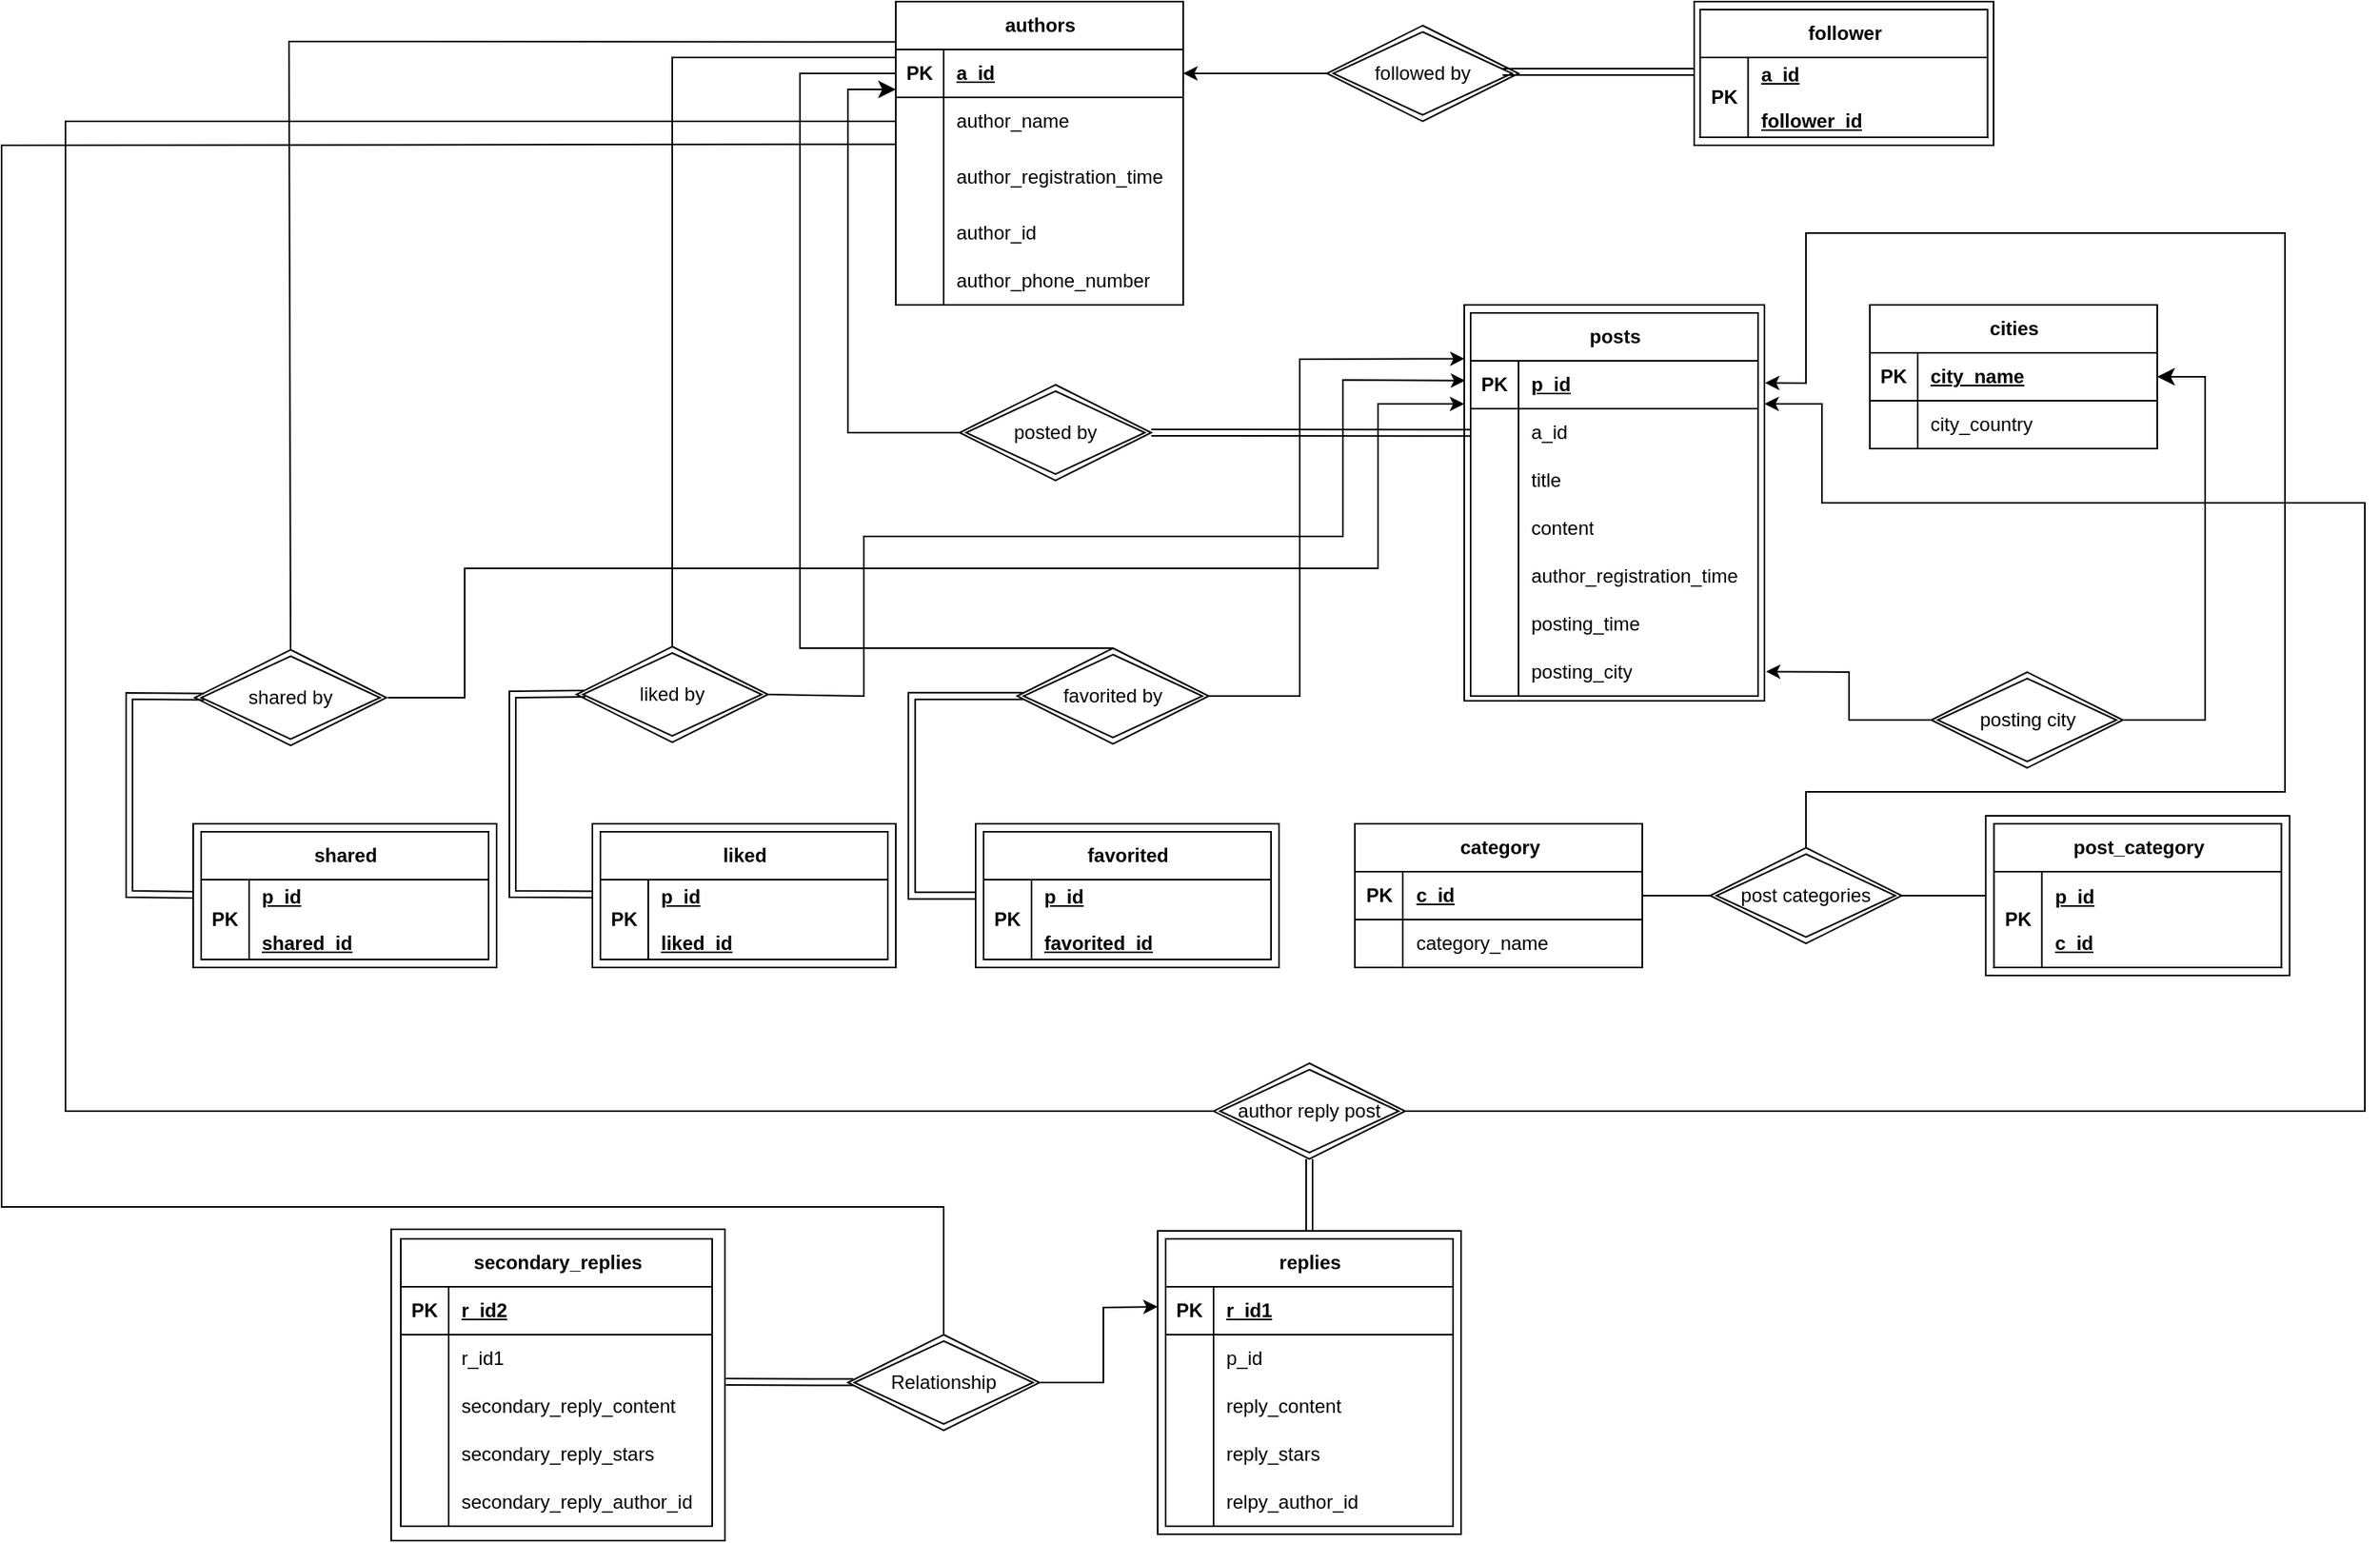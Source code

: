 <mxfile version="21.1.2" type="device">
  <diagram id="R2lEEEUBdFMjLlhIrx00" name="Page-1">
    <mxGraphModel dx="2015" dy="1434" grid="1" gridSize="10" guides="1" tooltips="1" connect="1" arrows="1" fold="1" page="0" pageScale="1" pageWidth="850" pageHeight="1100" math="0" shadow="0" extFonts="Permanent Marker^https://fonts.googleapis.com/css?family=Permanent+Marker">
      <root>
        <mxCell id="0" />
        <mxCell id="1" parent="0" />
        <mxCell id="PTO_yJPM0yT8PVMOKiED-144" value="" style="rounded=0;whiteSpace=wrap;html=1;fillColor=none;" vertex="1" parent="1">
          <mxGeometry x="920" y="-115" width="187.5" height="90" as="geometry" />
        </mxCell>
        <mxCell id="PTO_yJPM0yT8PVMOKiED-2" value="authors" style="shape=table;startSize=30;container=1;collapsible=1;childLayout=tableLayout;fixedRows=1;rowLines=0;fontStyle=1;align=center;resizeLast=1;html=1;" vertex="1" parent="1">
          <mxGeometry x="420" y="-115" width="180" height="190" as="geometry" />
        </mxCell>
        <mxCell id="PTO_yJPM0yT8PVMOKiED-3" value="" style="shape=tableRow;horizontal=0;startSize=0;swimlaneHead=0;swimlaneBody=0;fillColor=none;collapsible=0;dropTarget=0;points=[[0,0.5],[1,0.5]];portConstraint=eastwest;top=0;left=0;right=0;bottom=1;" vertex="1" parent="PTO_yJPM0yT8PVMOKiED-2">
          <mxGeometry y="30" width="180" height="30" as="geometry" />
        </mxCell>
        <mxCell id="PTO_yJPM0yT8PVMOKiED-4" value="PK" style="shape=partialRectangle;connectable=0;fillColor=none;top=0;left=0;bottom=0;right=0;fontStyle=1;overflow=hidden;whiteSpace=wrap;html=1;" vertex="1" parent="PTO_yJPM0yT8PVMOKiED-3">
          <mxGeometry width="30" height="30" as="geometry">
            <mxRectangle width="30" height="30" as="alternateBounds" />
          </mxGeometry>
        </mxCell>
        <mxCell id="PTO_yJPM0yT8PVMOKiED-5" value="a_id" style="shape=partialRectangle;connectable=0;fillColor=none;top=0;left=0;bottom=0;right=0;align=left;spacingLeft=6;fontStyle=5;overflow=hidden;whiteSpace=wrap;html=1;" vertex="1" parent="PTO_yJPM0yT8PVMOKiED-3">
          <mxGeometry x="30" width="150" height="30" as="geometry">
            <mxRectangle width="150" height="30" as="alternateBounds" />
          </mxGeometry>
        </mxCell>
        <mxCell id="PTO_yJPM0yT8PVMOKiED-6" value="" style="shape=tableRow;horizontal=0;startSize=0;swimlaneHead=0;swimlaneBody=0;fillColor=none;collapsible=0;dropTarget=0;points=[[0,0.5],[1,0.5]];portConstraint=eastwest;top=0;left=0;right=0;bottom=0;" vertex="1" parent="PTO_yJPM0yT8PVMOKiED-2">
          <mxGeometry y="60" width="180" height="30" as="geometry" />
        </mxCell>
        <mxCell id="PTO_yJPM0yT8PVMOKiED-7" value="" style="shape=partialRectangle;connectable=0;fillColor=none;top=0;left=0;bottom=0;right=0;editable=1;overflow=hidden;whiteSpace=wrap;html=1;" vertex="1" parent="PTO_yJPM0yT8PVMOKiED-6">
          <mxGeometry width="30" height="30" as="geometry">
            <mxRectangle width="30" height="30" as="alternateBounds" />
          </mxGeometry>
        </mxCell>
        <mxCell id="PTO_yJPM0yT8PVMOKiED-8" value="author_name" style="shape=partialRectangle;connectable=0;fillColor=none;top=0;left=0;bottom=0;right=0;align=left;spacingLeft=6;overflow=hidden;whiteSpace=wrap;html=1;" vertex="1" parent="PTO_yJPM0yT8PVMOKiED-6">
          <mxGeometry x="30" width="150" height="30" as="geometry">
            <mxRectangle width="150" height="30" as="alternateBounds" />
          </mxGeometry>
        </mxCell>
        <mxCell id="PTO_yJPM0yT8PVMOKiED-9" value="" style="shape=tableRow;horizontal=0;startSize=0;swimlaneHead=0;swimlaneBody=0;fillColor=none;collapsible=0;dropTarget=0;points=[[0,0.5],[1,0.5]];portConstraint=eastwest;top=0;left=0;right=0;bottom=0;" vertex="1" parent="PTO_yJPM0yT8PVMOKiED-2">
          <mxGeometry y="90" width="180" height="40" as="geometry" />
        </mxCell>
        <mxCell id="PTO_yJPM0yT8PVMOKiED-10" value="" style="shape=partialRectangle;connectable=0;fillColor=none;top=0;left=0;bottom=0;right=0;editable=1;overflow=hidden;whiteSpace=wrap;html=1;" vertex="1" parent="PTO_yJPM0yT8PVMOKiED-9">
          <mxGeometry width="30" height="40" as="geometry">
            <mxRectangle width="30" height="40" as="alternateBounds" />
          </mxGeometry>
        </mxCell>
        <mxCell id="PTO_yJPM0yT8PVMOKiED-11" value="author_registration_time" style="shape=partialRectangle;connectable=0;fillColor=none;top=0;left=0;bottom=0;right=0;align=left;spacingLeft=6;overflow=hidden;whiteSpace=wrap;html=1;" vertex="1" parent="PTO_yJPM0yT8PVMOKiED-9">
          <mxGeometry x="30" width="150" height="40" as="geometry">
            <mxRectangle width="150" height="40" as="alternateBounds" />
          </mxGeometry>
        </mxCell>
        <mxCell id="PTO_yJPM0yT8PVMOKiED-12" value="" style="shape=tableRow;horizontal=0;startSize=0;swimlaneHead=0;swimlaneBody=0;fillColor=none;collapsible=0;dropTarget=0;points=[[0,0.5],[1,0.5]];portConstraint=eastwest;top=0;left=0;right=0;bottom=0;" vertex="1" parent="PTO_yJPM0yT8PVMOKiED-2">
          <mxGeometry y="130" width="180" height="30" as="geometry" />
        </mxCell>
        <mxCell id="PTO_yJPM0yT8PVMOKiED-13" value="" style="shape=partialRectangle;connectable=0;fillColor=none;top=0;left=0;bottom=0;right=0;editable=1;overflow=hidden;whiteSpace=wrap;html=1;" vertex="1" parent="PTO_yJPM0yT8PVMOKiED-12">
          <mxGeometry width="30" height="30" as="geometry">
            <mxRectangle width="30" height="30" as="alternateBounds" />
          </mxGeometry>
        </mxCell>
        <mxCell id="PTO_yJPM0yT8PVMOKiED-14" value="author_id" style="shape=partialRectangle;connectable=0;fillColor=none;top=0;left=0;bottom=0;right=0;align=left;spacingLeft=6;overflow=hidden;whiteSpace=wrap;html=1;" vertex="1" parent="PTO_yJPM0yT8PVMOKiED-12">
          <mxGeometry x="30" width="150" height="30" as="geometry">
            <mxRectangle width="150" height="30" as="alternateBounds" />
          </mxGeometry>
        </mxCell>
        <mxCell id="PTO_yJPM0yT8PVMOKiED-15" style="shape=tableRow;horizontal=0;startSize=0;swimlaneHead=0;swimlaneBody=0;fillColor=none;collapsible=0;dropTarget=0;points=[[0,0.5],[1,0.5]];portConstraint=eastwest;top=0;left=0;right=0;bottom=0;" vertex="1" parent="PTO_yJPM0yT8PVMOKiED-2">
          <mxGeometry y="160" width="180" height="30" as="geometry" />
        </mxCell>
        <mxCell id="PTO_yJPM0yT8PVMOKiED-16" style="shape=partialRectangle;connectable=0;fillColor=none;top=0;left=0;bottom=0;right=0;editable=1;overflow=hidden;whiteSpace=wrap;html=1;" vertex="1" parent="PTO_yJPM0yT8PVMOKiED-15">
          <mxGeometry width="30" height="30" as="geometry">
            <mxRectangle width="30" height="30" as="alternateBounds" />
          </mxGeometry>
        </mxCell>
        <mxCell id="PTO_yJPM0yT8PVMOKiED-17" value="author_phone_number" style="shape=partialRectangle;connectable=0;fillColor=none;top=0;left=0;bottom=0;right=0;align=left;spacingLeft=6;overflow=hidden;whiteSpace=wrap;html=1;" vertex="1" parent="PTO_yJPM0yT8PVMOKiED-15">
          <mxGeometry x="30" width="150" height="30" as="geometry">
            <mxRectangle width="150" height="30" as="alternateBounds" />
          </mxGeometry>
        </mxCell>
        <mxCell id="PTO_yJPM0yT8PVMOKiED-18" value="posts" style="shape=table;startSize=30;container=1;collapsible=1;childLayout=tableLayout;fixedRows=1;rowLines=0;fontStyle=1;align=center;resizeLast=1;html=1;" vertex="1" parent="1">
          <mxGeometry x="780" y="80" width="180" height="240" as="geometry" />
        </mxCell>
        <mxCell id="PTO_yJPM0yT8PVMOKiED-187" value="" style="shape=tableRow;horizontal=0;startSize=0;swimlaneHead=0;swimlaneBody=0;fillColor=none;collapsible=0;dropTarget=0;points=[[0,0.5],[1,0.5]];portConstraint=eastwest;top=0;left=0;right=0;bottom=1;" vertex="1" parent="PTO_yJPM0yT8PVMOKiED-18">
          <mxGeometry y="30" width="180" height="30" as="geometry" />
        </mxCell>
        <mxCell id="PTO_yJPM0yT8PVMOKiED-188" value="PK" style="shape=partialRectangle;connectable=0;fillColor=none;top=0;left=0;bottom=0;right=0;fontStyle=1;overflow=hidden;whiteSpace=wrap;html=1;" vertex="1" parent="PTO_yJPM0yT8PVMOKiED-187">
          <mxGeometry width="30" height="30" as="geometry">
            <mxRectangle width="30" height="30" as="alternateBounds" />
          </mxGeometry>
        </mxCell>
        <mxCell id="PTO_yJPM0yT8PVMOKiED-189" value="p_id" style="shape=partialRectangle;connectable=0;fillColor=none;top=0;left=0;bottom=0;right=0;align=left;spacingLeft=6;fontStyle=5;overflow=hidden;whiteSpace=wrap;html=1;" vertex="1" parent="PTO_yJPM0yT8PVMOKiED-187">
          <mxGeometry x="30" width="150" height="30" as="geometry">
            <mxRectangle width="150" height="30" as="alternateBounds" />
          </mxGeometry>
        </mxCell>
        <mxCell id="PTO_yJPM0yT8PVMOKiED-22" value="" style="shape=tableRow;horizontal=0;startSize=0;swimlaneHead=0;swimlaneBody=0;fillColor=none;collapsible=0;dropTarget=0;points=[[0,0.5],[1,0.5]];portConstraint=eastwest;top=0;left=0;right=0;bottom=0;" vertex="1" parent="PTO_yJPM0yT8PVMOKiED-18">
          <mxGeometry y="60" width="180" height="30" as="geometry" />
        </mxCell>
        <mxCell id="PTO_yJPM0yT8PVMOKiED-23" value="" style="shape=partialRectangle;connectable=0;fillColor=none;top=0;left=0;bottom=0;right=0;editable=1;overflow=hidden;whiteSpace=wrap;html=1;" vertex="1" parent="PTO_yJPM0yT8PVMOKiED-22">
          <mxGeometry width="30" height="30" as="geometry">
            <mxRectangle width="30" height="30" as="alternateBounds" />
          </mxGeometry>
        </mxCell>
        <mxCell id="PTO_yJPM0yT8PVMOKiED-24" value="a_id" style="shape=partialRectangle;connectable=0;fillColor=none;top=0;left=0;bottom=0;right=0;align=left;spacingLeft=6;overflow=hidden;whiteSpace=wrap;html=1;" vertex="1" parent="PTO_yJPM0yT8PVMOKiED-22">
          <mxGeometry x="30" width="150" height="30" as="geometry">
            <mxRectangle width="150" height="30" as="alternateBounds" />
          </mxGeometry>
        </mxCell>
        <mxCell id="PTO_yJPM0yT8PVMOKiED-25" value="" style="shape=tableRow;horizontal=0;startSize=0;swimlaneHead=0;swimlaneBody=0;fillColor=none;collapsible=0;dropTarget=0;points=[[0,0.5],[1,0.5]];portConstraint=eastwest;top=0;left=0;right=0;bottom=0;" vertex="1" parent="PTO_yJPM0yT8PVMOKiED-18">
          <mxGeometry y="90" width="180" height="30" as="geometry" />
        </mxCell>
        <mxCell id="PTO_yJPM0yT8PVMOKiED-26" value="" style="shape=partialRectangle;connectable=0;fillColor=none;top=0;left=0;bottom=0;right=0;editable=1;overflow=hidden;whiteSpace=wrap;html=1;" vertex="1" parent="PTO_yJPM0yT8PVMOKiED-25">
          <mxGeometry width="30" height="30" as="geometry">
            <mxRectangle width="30" height="30" as="alternateBounds" />
          </mxGeometry>
        </mxCell>
        <mxCell id="PTO_yJPM0yT8PVMOKiED-27" value="title" style="shape=partialRectangle;connectable=0;fillColor=none;top=0;left=0;bottom=0;right=0;align=left;spacingLeft=6;overflow=hidden;whiteSpace=wrap;html=1;" vertex="1" parent="PTO_yJPM0yT8PVMOKiED-25">
          <mxGeometry x="30" width="150" height="30" as="geometry">
            <mxRectangle width="150" height="30" as="alternateBounds" />
          </mxGeometry>
        </mxCell>
        <mxCell id="PTO_yJPM0yT8PVMOKiED-28" value="" style="shape=tableRow;horizontal=0;startSize=0;swimlaneHead=0;swimlaneBody=0;fillColor=none;collapsible=0;dropTarget=0;points=[[0,0.5],[1,0.5]];portConstraint=eastwest;top=0;left=0;right=0;bottom=0;" vertex="1" parent="PTO_yJPM0yT8PVMOKiED-18">
          <mxGeometry y="120" width="180" height="30" as="geometry" />
        </mxCell>
        <mxCell id="PTO_yJPM0yT8PVMOKiED-29" value="" style="shape=partialRectangle;connectable=0;fillColor=none;top=0;left=0;bottom=0;right=0;editable=1;overflow=hidden;whiteSpace=wrap;html=1;" vertex="1" parent="PTO_yJPM0yT8PVMOKiED-28">
          <mxGeometry width="30" height="30" as="geometry">
            <mxRectangle width="30" height="30" as="alternateBounds" />
          </mxGeometry>
        </mxCell>
        <mxCell id="PTO_yJPM0yT8PVMOKiED-30" value="content" style="shape=partialRectangle;connectable=0;fillColor=none;top=0;left=0;bottom=0;right=0;align=left;spacingLeft=6;overflow=hidden;whiteSpace=wrap;html=1;" vertex="1" parent="PTO_yJPM0yT8PVMOKiED-28">
          <mxGeometry x="30" width="150" height="30" as="geometry">
            <mxRectangle width="150" height="30" as="alternateBounds" />
          </mxGeometry>
        </mxCell>
        <mxCell id="PTO_yJPM0yT8PVMOKiED-31" style="shape=tableRow;horizontal=0;startSize=0;swimlaneHead=0;swimlaneBody=0;fillColor=none;collapsible=0;dropTarget=0;points=[[0,0.5],[1,0.5]];portConstraint=eastwest;top=0;left=0;right=0;bottom=0;" vertex="1" parent="PTO_yJPM0yT8PVMOKiED-18">
          <mxGeometry y="150" width="180" height="30" as="geometry" />
        </mxCell>
        <mxCell id="PTO_yJPM0yT8PVMOKiED-32" style="shape=partialRectangle;connectable=0;fillColor=none;top=0;left=0;bottom=0;right=0;editable=1;overflow=hidden;whiteSpace=wrap;html=1;" vertex="1" parent="PTO_yJPM0yT8PVMOKiED-31">
          <mxGeometry width="30" height="30" as="geometry">
            <mxRectangle width="30" height="30" as="alternateBounds" />
          </mxGeometry>
        </mxCell>
        <mxCell id="PTO_yJPM0yT8PVMOKiED-33" value="author_registration_time" style="shape=partialRectangle;connectable=0;fillColor=none;top=0;left=0;bottom=0;right=0;align=left;spacingLeft=6;overflow=hidden;whiteSpace=wrap;html=1;" vertex="1" parent="PTO_yJPM0yT8PVMOKiED-31">
          <mxGeometry x="30" width="150" height="30" as="geometry">
            <mxRectangle width="150" height="30" as="alternateBounds" />
          </mxGeometry>
        </mxCell>
        <mxCell id="PTO_yJPM0yT8PVMOKiED-34" style="shape=tableRow;horizontal=0;startSize=0;swimlaneHead=0;swimlaneBody=0;fillColor=none;collapsible=0;dropTarget=0;points=[[0,0.5],[1,0.5]];portConstraint=eastwest;top=0;left=0;right=0;bottom=0;" vertex="1" parent="PTO_yJPM0yT8PVMOKiED-18">
          <mxGeometry y="180" width="180" height="30" as="geometry" />
        </mxCell>
        <mxCell id="PTO_yJPM0yT8PVMOKiED-35" style="shape=partialRectangle;connectable=0;fillColor=none;top=0;left=0;bottom=0;right=0;editable=1;overflow=hidden;whiteSpace=wrap;html=1;" vertex="1" parent="PTO_yJPM0yT8PVMOKiED-34">
          <mxGeometry width="30" height="30" as="geometry">
            <mxRectangle width="30" height="30" as="alternateBounds" />
          </mxGeometry>
        </mxCell>
        <mxCell id="PTO_yJPM0yT8PVMOKiED-36" value="posting_time" style="shape=partialRectangle;connectable=0;fillColor=none;top=0;left=0;bottom=0;right=0;align=left;spacingLeft=6;overflow=hidden;whiteSpace=wrap;html=1;" vertex="1" parent="PTO_yJPM0yT8PVMOKiED-34">
          <mxGeometry x="30" width="150" height="30" as="geometry">
            <mxRectangle width="150" height="30" as="alternateBounds" />
          </mxGeometry>
        </mxCell>
        <mxCell id="PTO_yJPM0yT8PVMOKiED-40" style="shape=tableRow;horizontal=0;startSize=0;swimlaneHead=0;swimlaneBody=0;fillColor=none;collapsible=0;dropTarget=0;points=[[0,0.5],[1,0.5]];portConstraint=eastwest;top=0;left=0;right=0;bottom=0;" vertex="1" parent="PTO_yJPM0yT8PVMOKiED-18">
          <mxGeometry y="210" width="180" height="30" as="geometry" />
        </mxCell>
        <mxCell id="PTO_yJPM0yT8PVMOKiED-41" style="shape=partialRectangle;connectable=0;fillColor=none;top=0;left=0;bottom=0;right=0;editable=1;overflow=hidden;whiteSpace=wrap;html=1;" vertex="1" parent="PTO_yJPM0yT8PVMOKiED-40">
          <mxGeometry width="30" height="30" as="geometry">
            <mxRectangle width="30" height="30" as="alternateBounds" />
          </mxGeometry>
        </mxCell>
        <mxCell id="PTO_yJPM0yT8PVMOKiED-42" value="posting_city" style="shape=partialRectangle;connectable=0;fillColor=none;top=0;left=0;bottom=0;right=0;align=left;spacingLeft=6;overflow=hidden;whiteSpace=wrap;html=1;" vertex="1" parent="PTO_yJPM0yT8PVMOKiED-40">
          <mxGeometry x="30" width="150" height="30" as="geometry">
            <mxRectangle width="150" height="30" as="alternateBounds" />
          </mxGeometry>
        </mxCell>
        <mxCell id="PTO_yJPM0yT8PVMOKiED-43" value="cities" style="shape=table;startSize=30;container=1;collapsible=1;childLayout=tableLayout;fixedRows=1;rowLines=0;fontStyle=1;align=center;resizeLast=1;html=1;" vertex="1" parent="1">
          <mxGeometry x="1030" y="75" width="180" height="90" as="geometry" />
        </mxCell>
        <mxCell id="PTO_yJPM0yT8PVMOKiED-44" value="" style="shape=tableRow;horizontal=0;startSize=0;swimlaneHead=0;swimlaneBody=0;fillColor=none;collapsible=0;dropTarget=0;points=[[0,0.5],[1,0.5]];portConstraint=eastwest;top=0;left=0;right=0;bottom=1;" vertex="1" parent="PTO_yJPM0yT8PVMOKiED-43">
          <mxGeometry y="30" width="180" height="30" as="geometry" />
        </mxCell>
        <mxCell id="PTO_yJPM0yT8PVMOKiED-45" value="PK" style="shape=partialRectangle;connectable=0;fillColor=none;top=0;left=0;bottom=0;right=0;fontStyle=1;overflow=hidden;whiteSpace=wrap;html=1;" vertex="1" parent="PTO_yJPM0yT8PVMOKiED-44">
          <mxGeometry width="30" height="30" as="geometry">
            <mxRectangle width="30" height="30" as="alternateBounds" />
          </mxGeometry>
        </mxCell>
        <mxCell id="PTO_yJPM0yT8PVMOKiED-46" value="city_name" style="shape=partialRectangle;connectable=0;fillColor=none;top=0;left=0;bottom=0;right=0;align=left;spacingLeft=6;fontStyle=5;overflow=hidden;whiteSpace=wrap;html=1;" vertex="1" parent="PTO_yJPM0yT8PVMOKiED-44">
          <mxGeometry x="30" width="150" height="30" as="geometry">
            <mxRectangle width="150" height="30" as="alternateBounds" />
          </mxGeometry>
        </mxCell>
        <mxCell id="PTO_yJPM0yT8PVMOKiED-47" value="" style="shape=tableRow;horizontal=0;startSize=0;swimlaneHead=0;swimlaneBody=0;fillColor=none;collapsible=0;dropTarget=0;points=[[0,0.5],[1,0.5]];portConstraint=eastwest;top=0;left=0;right=0;bottom=0;" vertex="1" parent="PTO_yJPM0yT8PVMOKiED-43">
          <mxGeometry y="60" width="180" height="30" as="geometry" />
        </mxCell>
        <mxCell id="PTO_yJPM0yT8PVMOKiED-48" value="" style="shape=partialRectangle;connectable=0;fillColor=none;top=0;left=0;bottom=0;right=0;editable=1;overflow=hidden;whiteSpace=wrap;html=1;" vertex="1" parent="PTO_yJPM0yT8PVMOKiED-47">
          <mxGeometry width="30" height="30" as="geometry">
            <mxRectangle width="30" height="30" as="alternateBounds" />
          </mxGeometry>
        </mxCell>
        <mxCell id="PTO_yJPM0yT8PVMOKiED-49" value="city_country" style="shape=partialRectangle;connectable=0;fillColor=none;top=0;left=0;bottom=0;right=0;align=left;spacingLeft=6;overflow=hidden;whiteSpace=wrap;html=1;" vertex="1" parent="PTO_yJPM0yT8PVMOKiED-47">
          <mxGeometry x="30" width="150" height="30" as="geometry">
            <mxRectangle width="150" height="30" as="alternateBounds" />
          </mxGeometry>
        </mxCell>
        <mxCell id="PTO_yJPM0yT8PVMOKiED-56" value="category" style="shape=table;startSize=30;container=1;collapsible=1;childLayout=tableLayout;fixedRows=1;rowLines=0;fontStyle=1;align=center;resizeLast=1;html=1;" vertex="1" parent="1">
          <mxGeometry x="707.5" y="400" width="180" height="90" as="geometry" />
        </mxCell>
        <mxCell id="PTO_yJPM0yT8PVMOKiED-57" value="" style="shape=tableRow;horizontal=0;startSize=0;swimlaneHead=0;swimlaneBody=0;fillColor=none;collapsible=0;dropTarget=0;points=[[0,0.5],[1,0.5]];portConstraint=eastwest;top=0;left=0;right=0;bottom=1;" vertex="1" parent="PTO_yJPM0yT8PVMOKiED-56">
          <mxGeometry y="30" width="180" height="30" as="geometry" />
        </mxCell>
        <mxCell id="PTO_yJPM0yT8PVMOKiED-58" value="PK" style="shape=partialRectangle;connectable=0;fillColor=none;top=0;left=0;bottom=0;right=0;fontStyle=1;overflow=hidden;whiteSpace=wrap;html=1;" vertex="1" parent="PTO_yJPM0yT8PVMOKiED-57">
          <mxGeometry width="30" height="30" as="geometry">
            <mxRectangle width="30" height="30" as="alternateBounds" />
          </mxGeometry>
        </mxCell>
        <mxCell id="PTO_yJPM0yT8PVMOKiED-59" value="c_id" style="shape=partialRectangle;connectable=0;fillColor=none;top=0;left=0;bottom=0;right=0;align=left;spacingLeft=6;fontStyle=5;overflow=hidden;whiteSpace=wrap;html=1;" vertex="1" parent="PTO_yJPM0yT8PVMOKiED-57">
          <mxGeometry x="30" width="150" height="30" as="geometry">
            <mxRectangle width="150" height="30" as="alternateBounds" />
          </mxGeometry>
        </mxCell>
        <mxCell id="PTO_yJPM0yT8PVMOKiED-60" value="" style="shape=tableRow;horizontal=0;startSize=0;swimlaneHead=0;swimlaneBody=0;fillColor=none;collapsible=0;dropTarget=0;points=[[0,0.5],[1,0.5]];portConstraint=eastwest;top=0;left=0;right=0;bottom=0;" vertex="1" parent="PTO_yJPM0yT8PVMOKiED-56">
          <mxGeometry y="60" width="180" height="30" as="geometry" />
        </mxCell>
        <mxCell id="PTO_yJPM0yT8PVMOKiED-61" value="" style="shape=partialRectangle;connectable=0;fillColor=none;top=0;left=0;bottom=0;right=0;editable=1;overflow=hidden;whiteSpace=wrap;html=1;" vertex="1" parent="PTO_yJPM0yT8PVMOKiED-60">
          <mxGeometry width="30" height="30" as="geometry">
            <mxRectangle width="30" height="30" as="alternateBounds" />
          </mxGeometry>
        </mxCell>
        <mxCell id="PTO_yJPM0yT8PVMOKiED-62" value="category_name" style="shape=partialRectangle;connectable=0;fillColor=none;top=0;left=0;bottom=0;right=0;align=left;spacingLeft=6;overflow=hidden;whiteSpace=wrap;html=1;" vertex="1" parent="PTO_yJPM0yT8PVMOKiED-60">
          <mxGeometry x="30" width="150" height="30" as="geometry">
            <mxRectangle width="150" height="30" as="alternateBounds" />
          </mxGeometry>
        </mxCell>
        <mxCell id="PTO_yJPM0yT8PVMOKiED-69" value="post_category" style="shape=table;startSize=30;container=1;collapsible=1;childLayout=tableLayout;fixedRows=1;rowLines=0;fontStyle=1;align=center;resizeLast=1;html=1;" vertex="1" parent="1">
          <mxGeometry x="1107.75" y="400" width="180" height="90" as="geometry" />
        </mxCell>
        <mxCell id="PTO_yJPM0yT8PVMOKiED-70" value="" style="shape=tableRow;horizontal=0;startSize=0;swimlaneHead=0;swimlaneBody=0;fillColor=none;collapsible=0;dropTarget=0;points=[[0,0.5],[1,0.5]];portConstraint=eastwest;top=0;left=0;right=0;bottom=1;" vertex="1" parent="PTO_yJPM0yT8PVMOKiED-69">
          <mxGeometry y="30" width="180" height="60" as="geometry" />
        </mxCell>
        <mxCell id="PTO_yJPM0yT8PVMOKiED-71" value="PK" style="shape=partialRectangle;connectable=0;fillColor=none;top=0;left=0;bottom=0;right=0;fontStyle=1;overflow=hidden;whiteSpace=wrap;html=1;" vertex="1" parent="PTO_yJPM0yT8PVMOKiED-70">
          <mxGeometry width="30" height="60" as="geometry">
            <mxRectangle width="30" height="60" as="alternateBounds" />
          </mxGeometry>
        </mxCell>
        <mxCell id="PTO_yJPM0yT8PVMOKiED-72" value="p_id&lt;br&gt;&lt;br&gt;c_id" style="shape=partialRectangle;connectable=0;fillColor=none;top=0;left=0;bottom=0;right=0;align=left;spacingLeft=6;fontStyle=5;overflow=hidden;whiteSpace=wrap;html=1;" vertex="1" parent="PTO_yJPM0yT8PVMOKiED-70">
          <mxGeometry x="30" width="150" height="60" as="geometry">
            <mxRectangle width="150" height="60" as="alternateBounds" />
          </mxGeometry>
        </mxCell>
        <mxCell id="PTO_yJPM0yT8PVMOKiED-85" value="follower" style="shape=table;startSize=30;container=1;collapsible=1;childLayout=tableLayout;fixedRows=1;rowLines=0;fontStyle=1;align=center;resizeLast=1;html=1;" vertex="1" parent="1">
          <mxGeometry x="923.75" y="-110" width="180" height="80" as="geometry" />
        </mxCell>
        <mxCell id="PTO_yJPM0yT8PVMOKiED-86" value="" style="shape=tableRow;horizontal=0;startSize=0;swimlaneHead=0;swimlaneBody=0;fillColor=none;collapsible=0;dropTarget=0;points=[[0,0.5],[1,0.5]];portConstraint=eastwest;top=0;left=0;right=0;bottom=1;" vertex="1" parent="PTO_yJPM0yT8PVMOKiED-85">
          <mxGeometry y="30" width="180" height="50" as="geometry" />
        </mxCell>
        <mxCell id="PTO_yJPM0yT8PVMOKiED-87" value="PK" style="shape=partialRectangle;connectable=0;fillColor=none;top=0;left=0;bottom=0;right=0;fontStyle=1;overflow=hidden;whiteSpace=wrap;html=1;" vertex="1" parent="PTO_yJPM0yT8PVMOKiED-86">
          <mxGeometry width="30" height="50" as="geometry">
            <mxRectangle width="30" height="50" as="alternateBounds" />
          </mxGeometry>
        </mxCell>
        <mxCell id="PTO_yJPM0yT8PVMOKiED-88" value="a_id&lt;br&gt;&lt;br&gt;follower_id" style="shape=partialRectangle;connectable=0;fillColor=none;top=0;left=0;bottom=0;right=0;align=left;spacingLeft=6;fontStyle=5;overflow=hidden;whiteSpace=wrap;html=1;" vertex="1" parent="PTO_yJPM0yT8PVMOKiED-86">
          <mxGeometry x="30" width="150" height="50" as="geometry">
            <mxRectangle width="150" height="50" as="alternateBounds" />
          </mxGeometry>
        </mxCell>
        <mxCell id="PTO_yJPM0yT8PVMOKiED-98" value="favorited" style="shape=table;startSize=30;container=1;collapsible=1;childLayout=tableLayout;fixedRows=1;rowLines=0;fontStyle=1;align=center;resizeLast=1;html=1;swimlaneFillColor=default;" vertex="1" parent="1">
          <mxGeometry x="475" y="405" width="180" height="80" as="geometry" />
        </mxCell>
        <mxCell id="PTO_yJPM0yT8PVMOKiED-99" value="" style="shape=tableRow;horizontal=0;startSize=0;swimlaneHead=0;swimlaneBody=0;fillColor=none;collapsible=0;dropTarget=0;points=[[0,0.5],[1,0.5]];portConstraint=eastwest;top=0;left=0;right=0;bottom=1;" vertex="1" parent="PTO_yJPM0yT8PVMOKiED-98">
          <mxGeometry y="30" width="180" height="50" as="geometry" />
        </mxCell>
        <mxCell id="PTO_yJPM0yT8PVMOKiED-100" value="PK" style="shape=partialRectangle;connectable=0;fillColor=none;top=0;left=0;bottom=0;right=0;fontStyle=1;overflow=hidden;whiteSpace=wrap;html=1;" vertex="1" parent="PTO_yJPM0yT8PVMOKiED-99">
          <mxGeometry width="30" height="50" as="geometry">
            <mxRectangle width="30" height="50" as="alternateBounds" />
          </mxGeometry>
        </mxCell>
        <mxCell id="PTO_yJPM0yT8PVMOKiED-101" value="p_id&lt;br&gt;&lt;br&gt;favorited_id" style="shape=partialRectangle;connectable=0;fillColor=none;top=0;left=0;bottom=0;right=0;align=left;spacingLeft=6;fontStyle=5;overflow=hidden;whiteSpace=wrap;html=1;" vertex="1" parent="PTO_yJPM0yT8PVMOKiED-99">
          <mxGeometry x="30" width="150" height="50" as="geometry">
            <mxRectangle width="150" height="50" as="alternateBounds" />
          </mxGeometry>
        </mxCell>
        <mxCell id="PTO_yJPM0yT8PVMOKiED-102" value="liked" style="shape=table;startSize=30;container=1;collapsible=1;childLayout=tableLayout;fixedRows=1;rowLines=0;fontStyle=1;align=center;resizeLast=1;html=1;" vertex="1" parent="1">
          <mxGeometry x="235" y="405" width="180" height="80" as="geometry" />
        </mxCell>
        <mxCell id="PTO_yJPM0yT8PVMOKiED-103" value="" style="shape=tableRow;horizontal=0;startSize=0;swimlaneHead=0;swimlaneBody=0;fillColor=none;collapsible=0;dropTarget=0;points=[[0,0.5],[1,0.5]];portConstraint=eastwest;top=0;left=0;right=0;bottom=1;" vertex="1" parent="PTO_yJPM0yT8PVMOKiED-102">
          <mxGeometry y="30" width="180" height="50" as="geometry" />
        </mxCell>
        <mxCell id="PTO_yJPM0yT8PVMOKiED-104" value="PK" style="shape=partialRectangle;connectable=0;fillColor=none;top=0;left=0;bottom=0;right=0;fontStyle=1;overflow=hidden;whiteSpace=wrap;html=1;" vertex="1" parent="PTO_yJPM0yT8PVMOKiED-103">
          <mxGeometry width="30" height="50" as="geometry">
            <mxRectangle width="30" height="50" as="alternateBounds" />
          </mxGeometry>
        </mxCell>
        <mxCell id="PTO_yJPM0yT8PVMOKiED-105" value="p_id&lt;br&gt;&lt;br&gt;liked_id" style="shape=partialRectangle;connectable=0;fillColor=none;top=0;left=0;bottom=0;right=0;align=left;spacingLeft=6;fontStyle=5;overflow=hidden;whiteSpace=wrap;html=1;" vertex="1" parent="PTO_yJPM0yT8PVMOKiED-103">
          <mxGeometry x="30" width="150" height="50" as="geometry">
            <mxRectangle width="150" height="50" as="alternateBounds" />
          </mxGeometry>
        </mxCell>
        <mxCell id="PTO_yJPM0yT8PVMOKiED-106" value="shared" style="shape=table;startSize=30;container=1;collapsible=1;childLayout=tableLayout;fixedRows=1;rowLines=0;fontStyle=1;align=center;resizeLast=1;html=1;" vertex="1" parent="1">
          <mxGeometry x="-15" y="405" width="180" height="80" as="geometry" />
        </mxCell>
        <mxCell id="PTO_yJPM0yT8PVMOKiED-107" value="" style="shape=tableRow;horizontal=0;startSize=0;swimlaneHead=0;swimlaneBody=0;fillColor=none;collapsible=0;dropTarget=0;points=[[0,0.5],[1,0.5]];portConstraint=eastwest;top=0;left=0;right=0;bottom=1;" vertex="1" parent="PTO_yJPM0yT8PVMOKiED-106">
          <mxGeometry y="30" width="180" height="50" as="geometry" />
        </mxCell>
        <mxCell id="PTO_yJPM0yT8PVMOKiED-108" value="PK" style="shape=partialRectangle;connectable=0;fillColor=none;top=0;left=0;bottom=0;right=0;fontStyle=1;overflow=hidden;whiteSpace=wrap;html=1;" vertex="1" parent="PTO_yJPM0yT8PVMOKiED-107">
          <mxGeometry width="30" height="50" as="geometry">
            <mxRectangle width="30" height="50" as="alternateBounds" />
          </mxGeometry>
        </mxCell>
        <mxCell id="PTO_yJPM0yT8PVMOKiED-109" value="p_id&lt;br&gt;&lt;br&gt;shared_id" style="shape=partialRectangle;connectable=0;fillColor=none;top=0;left=0;bottom=0;right=0;align=left;spacingLeft=6;fontStyle=5;overflow=hidden;whiteSpace=wrap;html=1;" vertex="1" parent="PTO_yJPM0yT8PVMOKiED-107">
          <mxGeometry x="30" width="150" height="50" as="geometry">
            <mxRectangle width="150" height="50" as="alternateBounds" />
          </mxGeometry>
        </mxCell>
        <mxCell id="PTO_yJPM0yT8PVMOKiED-110" value="replies" style="shape=table;startSize=30;container=1;collapsible=1;childLayout=tableLayout;fixedRows=1;rowLines=0;fontStyle=1;align=center;resizeLast=1;html=1;" vertex="1" parent="1">
          <mxGeometry x="589" y="660" width="180" height="180" as="geometry" />
        </mxCell>
        <mxCell id="PTO_yJPM0yT8PVMOKiED-111" value="" style="shape=tableRow;horizontal=0;startSize=0;swimlaneHead=0;swimlaneBody=0;fillColor=none;collapsible=0;dropTarget=0;points=[[0,0.5],[1,0.5]];portConstraint=eastwest;top=0;left=0;right=0;bottom=1;" vertex="1" parent="PTO_yJPM0yT8PVMOKiED-110">
          <mxGeometry y="30" width="180" height="30" as="geometry" />
        </mxCell>
        <mxCell id="PTO_yJPM0yT8PVMOKiED-112" value="PK" style="shape=partialRectangle;connectable=0;fillColor=none;top=0;left=0;bottom=0;right=0;fontStyle=1;overflow=hidden;whiteSpace=wrap;html=1;" vertex="1" parent="PTO_yJPM0yT8PVMOKiED-111">
          <mxGeometry width="30" height="30" as="geometry">
            <mxRectangle width="30" height="30" as="alternateBounds" />
          </mxGeometry>
        </mxCell>
        <mxCell id="PTO_yJPM0yT8PVMOKiED-113" value="r_id1" style="shape=partialRectangle;connectable=0;fillColor=none;top=0;left=0;bottom=0;right=0;align=left;spacingLeft=6;fontStyle=5;overflow=hidden;whiteSpace=wrap;html=1;" vertex="1" parent="PTO_yJPM0yT8PVMOKiED-111">
          <mxGeometry x="30" width="150" height="30" as="geometry">
            <mxRectangle width="150" height="30" as="alternateBounds" />
          </mxGeometry>
        </mxCell>
        <mxCell id="PTO_yJPM0yT8PVMOKiED-114" value="" style="shape=tableRow;horizontal=0;startSize=0;swimlaneHead=0;swimlaneBody=0;fillColor=none;collapsible=0;dropTarget=0;points=[[0,0.5],[1,0.5]];portConstraint=eastwest;top=0;left=0;right=0;bottom=0;" vertex="1" parent="PTO_yJPM0yT8PVMOKiED-110">
          <mxGeometry y="60" width="180" height="30" as="geometry" />
        </mxCell>
        <mxCell id="PTO_yJPM0yT8PVMOKiED-115" value="" style="shape=partialRectangle;connectable=0;fillColor=none;top=0;left=0;bottom=0;right=0;editable=1;overflow=hidden;whiteSpace=wrap;html=1;" vertex="1" parent="PTO_yJPM0yT8PVMOKiED-114">
          <mxGeometry width="30" height="30" as="geometry">
            <mxRectangle width="30" height="30" as="alternateBounds" />
          </mxGeometry>
        </mxCell>
        <mxCell id="PTO_yJPM0yT8PVMOKiED-116" value="p_id" style="shape=partialRectangle;connectable=0;fillColor=none;top=0;left=0;bottom=0;right=0;align=left;spacingLeft=6;overflow=hidden;whiteSpace=wrap;html=1;" vertex="1" parent="PTO_yJPM0yT8PVMOKiED-114">
          <mxGeometry x="30" width="150" height="30" as="geometry">
            <mxRectangle width="150" height="30" as="alternateBounds" />
          </mxGeometry>
        </mxCell>
        <mxCell id="PTO_yJPM0yT8PVMOKiED-117" value="" style="shape=tableRow;horizontal=0;startSize=0;swimlaneHead=0;swimlaneBody=0;fillColor=none;collapsible=0;dropTarget=0;points=[[0,0.5],[1,0.5]];portConstraint=eastwest;top=0;left=0;right=0;bottom=0;" vertex="1" parent="PTO_yJPM0yT8PVMOKiED-110">
          <mxGeometry y="90" width="180" height="30" as="geometry" />
        </mxCell>
        <mxCell id="PTO_yJPM0yT8PVMOKiED-118" value="" style="shape=partialRectangle;connectable=0;fillColor=none;top=0;left=0;bottom=0;right=0;editable=1;overflow=hidden;whiteSpace=wrap;html=1;" vertex="1" parent="PTO_yJPM0yT8PVMOKiED-117">
          <mxGeometry width="30" height="30" as="geometry">
            <mxRectangle width="30" height="30" as="alternateBounds" />
          </mxGeometry>
        </mxCell>
        <mxCell id="PTO_yJPM0yT8PVMOKiED-119" value="reply_content" style="shape=partialRectangle;connectable=0;fillColor=none;top=0;left=0;bottom=0;right=0;align=left;spacingLeft=6;overflow=hidden;whiteSpace=wrap;html=1;" vertex="1" parent="PTO_yJPM0yT8PVMOKiED-117">
          <mxGeometry x="30" width="150" height="30" as="geometry">
            <mxRectangle width="150" height="30" as="alternateBounds" />
          </mxGeometry>
        </mxCell>
        <mxCell id="PTO_yJPM0yT8PVMOKiED-120" value="" style="shape=tableRow;horizontal=0;startSize=0;swimlaneHead=0;swimlaneBody=0;fillColor=none;collapsible=0;dropTarget=0;points=[[0,0.5],[1,0.5]];portConstraint=eastwest;top=0;left=0;right=0;bottom=0;" vertex="1" parent="PTO_yJPM0yT8PVMOKiED-110">
          <mxGeometry y="120" width="180" height="30" as="geometry" />
        </mxCell>
        <mxCell id="PTO_yJPM0yT8PVMOKiED-121" value="" style="shape=partialRectangle;connectable=0;fillColor=none;top=0;left=0;bottom=0;right=0;editable=1;overflow=hidden;whiteSpace=wrap;html=1;" vertex="1" parent="PTO_yJPM0yT8PVMOKiED-120">
          <mxGeometry width="30" height="30" as="geometry">
            <mxRectangle width="30" height="30" as="alternateBounds" />
          </mxGeometry>
        </mxCell>
        <mxCell id="PTO_yJPM0yT8PVMOKiED-122" value="reply_stars" style="shape=partialRectangle;connectable=0;fillColor=none;top=0;left=0;bottom=0;right=0;align=left;spacingLeft=6;overflow=hidden;whiteSpace=wrap;html=1;" vertex="1" parent="PTO_yJPM0yT8PVMOKiED-120">
          <mxGeometry x="30" width="150" height="30" as="geometry">
            <mxRectangle width="150" height="30" as="alternateBounds" />
          </mxGeometry>
        </mxCell>
        <mxCell id="PTO_yJPM0yT8PVMOKiED-123" style="shape=tableRow;horizontal=0;startSize=0;swimlaneHead=0;swimlaneBody=0;fillColor=none;collapsible=0;dropTarget=0;points=[[0,0.5],[1,0.5]];portConstraint=eastwest;top=0;left=0;right=0;bottom=0;" vertex="1" parent="PTO_yJPM0yT8PVMOKiED-110">
          <mxGeometry y="150" width="180" height="30" as="geometry" />
        </mxCell>
        <mxCell id="PTO_yJPM0yT8PVMOKiED-124" style="shape=partialRectangle;connectable=0;fillColor=none;top=0;left=0;bottom=0;right=0;editable=1;overflow=hidden;whiteSpace=wrap;html=1;" vertex="1" parent="PTO_yJPM0yT8PVMOKiED-123">
          <mxGeometry width="30" height="30" as="geometry">
            <mxRectangle width="30" height="30" as="alternateBounds" />
          </mxGeometry>
        </mxCell>
        <mxCell id="PTO_yJPM0yT8PVMOKiED-125" value="relpy_author_id" style="shape=partialRectangle;connectable=0;fillColor=none;top=0;left=0;bottom=0;right=0;align=left;spacingLeft=6;overflow=hidden;whiteSpace=wrap;html=1;" vertex="1" parent="PTO_yJPM0yT8PVMOKiED-123">
          <mxGeometry x="30" width="150" height="30" as="geometry">
            <mxRectangle width="150" height="30" as="alternateBounds" />
          </mxGeometry>
        </mxCell>
        <mxCell id="PTO_yJPM0yT8PVMOKiED-126" value="secondary_replies" style="shape=table;startSize=30;container=1;collapsible=1;childLayout=tableLayout;fixedRows=1;rowLines=0;fontStyle=1;align=center;resizeLast=1;html=1;" vertex="1" parent="1">
          <mxGeometry x="110" y="660" width="195" height="180" as="geometry" />
        </mxCell>
        <mxCell id="PTO_yJPM0yT8PVMOKiED-127" value="" style="shape=tableRow;horizontal=0;startSize=0;swimlaneHead=0;swimlaneBody=0;fillColor=none;collapsible=0;dropTarget=0;points=[[0,0.5],[1,0.5]];portConstraint=eastwest;top=0;left=0;right=0;bottom=1;" vertex="1" parent="PTO_yJPM0yT8PVMOKiED-126">
          <mxGeometry y="30" width="195" height="30" as="geometry" />
        </mxCell>
        <mxCell id="PTO_yJPM0yT8PVMOKiED-128" value="PK" style="shape=partialRectangle;connectable=0;fillColor=none;top=0;left=0;bottom=0;right=0;fontStyle=1;overflow=hidden;whiteSpace=wrap;html=1;" vertex="1" parent="PTO_yJPM0yT8PVMOKiED-127">
          <mxGeometry width="30" height="30" as="geometry">
            <mxRectangle width="30" height="30" as="alternateBounds" />
          </mxGeometry>
        </mxCell>
        <mxCell id="PTO_yJPM0yT8PVMOKiED-129" value="r_id2" style="shape=partialRectangle;connectable=0;fillColor=none;top=0;left=0;bottom=0;right=0;align=left;spacingLeft=6;fontStyle=5;overflow=hidden;whiteSpace=wrap;html=1;" vertex="1" parent="PTO_yJPM0yT8PVMOKiED-127">
          <mxGeometry x="30" width="165" height="30" as="geometry">
            <mxRectangle width="165" height="30" as="alternateBounds" />
          </mxGeometry>
        </mxCell>
        <mxCell id="PTO_yJPM0yT8PVMOKiED-130" value="" style="shape=tableRow;horizontal=0;startSize=0;swimlaneHead=0;swimlaneBody=0;fillColor=none;collapsible=0;dropTarget=0;points=[[0,0.5],[1,0.5]];portConstraint=eastwest;top=0;left=0;right=0;bottom=0;" vertex="1" parent="PTO_yJPM0yT8PVMOKiED-126">
          <mxGeometry y="60" width="195" height="30" as="geometry" />
        </mxCell>
        <mxCell id="PTO_yJPM0yT8PVMOKiED-131" value="" style="shape=partialRectangle;connectable=0;fillColor=none;top=0;left=0;bottom=0;right=0;editable=1;overflow=hidden;whiteSpace=wrap;html=1;" vertex="1" parent="PTO_yJPM0yT8PVMOKiED-130">
          <mxGeometry width="30" height="30" as="geometry">
            <mxRectangle width="30" height="30" as="alternateBounds" />
          </mxGeometry>
        </mxCell>
        <mxCell id="PTO_yJPM0yT8PVMOKiED-132" value="r_id1" style="shape=partialRectangle;connectable=0;fillColor=none;top=0;left=0;bottom=0;right=0;align=left;spacingLeft=6;overflow=hidden;whiteSpace=wrap;html=1;" vertex="1" parent="PTO_yJPM0yT8PVMOKiED-130">
          <mxGeometry x="30" width="165" height="30" as="geometry">
            <mxRectangle width="165" height="30" as="alternateBounds" />
          </mxGeometry>
        </mxCell>
        <mxCell id="PTO_yJPM0yT8PVMOKiED-133" value="" style="shape=tableRow;horizontal=0;startSize=0;swimlaneHead=0;swimlaneBody=0;fillColor=none;collapsible=0;dropTarget=0;points=[[0,0.5],[1,0.5]];portConstraint=eastwest;top=0;left=0;right=0;bottom=0;" vertex="1" parent="PTO_yJPM0yT8PVMOKiED-126">
          <mxGeometry y="90" width="195" height="30" as="geometry" />
        </mxCell>
        <mxCell id="PTO_yJPM0yT8PVMOKiED-134" value="" style="shape=partialRectangle;connectable=0;fillColor=none;top=0;left=0;bottom=0;right=0;editable=1;overflow=hidden;whiteSpace=wrap;html=1;" vertex="1" parent="PTO_yJPM0yT8PVMOKiED-133">
          <mxGeometry width="30" height="30" as="geometry">
            <mxRectangle width="30" height="30" as="alternateBounds" />
          </mxGeometry>
        </mxCell>
        <mxCell id="PTO_yJPM0yT8PVMOKiED-135" value="secondary_reply_content" style="shape=partialRectangle;connectable=0;fillColor=none;top=0;left=0;bottom=0;right=0;align=left;spacingLeft=6;overflow=hidden;whiteSpace=wrap;html=1;" vertex="1" parent="PTO_yJPM0yT8PVMOKiED-133">
          <mxGeometry x="30" width="165" height="30" as="geometry">
            <mxRectangle width="165" height="30" as="alternateBounds" />
          </mxGeometry>
        </mxCell>
        <mxCell id="PTO_yJPM0yT8PVMOKiED-136" value="" style="shape=tableRow;horizontal=0;startSize=0;swimlaneHead=0;swimlaneBody=0;fillColor=none;collapsible=0;dropTarget=0;points=[[0,0.5],[1,0.5]];portConstraint=eastwest;top=0;left=0;right=0;bottom=0;" vertex="1" parent="PTO_yJPM0yT8PVMOKiED-126">
          <mxGeometry y="120" width="195" height="30" as="geometry" />
        </mxCell>
        <mxCell id="PTO_yJPM0yT8PVMOKiED-137" value="" style="shape=partialRectangle;connectable=0;fillColor=none;top=0;left=0;bottom=0;right=0;editable=1;overflow=hidden;whiteSpace=wrap;html=1;" vertex="1" parent="PTO_yJPM0yT8PVMOKiED-136">
          <mxGeometry width="30" height="30" as="geometry">
            <mxRectangle width="30" height="30" as="alternateBounds" />
          </mxGeometry>
        </mxCell>
        <mxCell id="PTO_yJPM0yT8PVMOKiED-138" value="secondary_reply_stars" style="shape=partialRectangle;connectable=0;fillColor=none;top=0;left=0;bottom=0;right=0;align=left;spacingLeft=6;overflow=hidden;whiteSpace=wrap;html=1;" vertex="1" parent="PTO_yJPM0yT8PVMOKiED-136">
          <mxGeometry x="30" width="165" height="30" as="geometry">
            <mxRectangle width="165" height="30" as="alternateBounds" />
          </mxGeometry>
        </mxCell>
        <mxCell id="PTO_yJPM0yT8PVMOKiED-139" value="" style="shape=tableRow;horizontal=0;startSize=0;swimlaneHead=0;swimlaneBody=0;fillColor=none;collapsible=0;dropTarget=0;points=[[0,0.5],[1,0.5]];portConstraint=eastwest;top=0;left=0;right=0;bottom=0;" vertex="1" parent="PTO_yJPM0yT8PVMOKiED-126">
          <mxGeometry y="150" width="195" height="30" as="geometry" />
        </mxCell>
        <mxCell id="PTO_yJPM0yT8PVMOKiED-140" value="" style="shape=partialRectangle;connectable=0;fillColor=none;top=0;left=0;bottom=0;right=0;editable=1;overflow=hidden;whiteSpace=wrap;html=1;" vertex="1" parent="PTO_yJPM0yT8PVMOKiED-139">
          <mxGeometry width="30" height="30" as="geometry">
            <mxRectangle width="30" height="30" as="alternateBounds" />
          </mxGeometry>
        </mxCell>
        <mxCell id="PTO_yJPM0yT8PVMOKiED-141" value="secondary_reply_author_id" style="shape=partialRectangle;connectable=0;fillColor=none;top=0;left=0;bottom=0;right=0;align=left;spacingLeft=6;overflow=hidden;whiteSpace=wrap;html=1;" vertex="1" parent="PTO_yJPM0yT8PVMOKiED-139">
          <mxGeometry x="30" width="165" height="30" as="geometry">
            <mxRectangle width="165" height="30" as="alternateBounds" />
          </mxGeometry>
        </mxCell>
        <mxCell id="PTO_yJPM0yT8PVMOKiED-143" value="followed by" style="shape=rhombus;double=1;perimeter=rhombusPerimeter;whiteSpace=wrap;html=1;align=center;" vertex="1" parent="1">
          <mxGeometry x="690" y="-100" width="120" height="60" as="geometry" />
        </mxCell>
        <mxCell id="PTO_yJPM0yT8PVMOKiED-151" value="" style="shape=link;html=1;rounded=0;" edge="1" parent="1">
          <mxGeometry relative="1" as="geometry">
            <mxPoint x="800" y="-71" as="sourcePoint" />
            <mxPoint x="920" y="-71" as="targetPoint" />
          </mxGeometry>
        </mxCell>
        <mxCell id="PTO_yJPM0yT8PVMOKiED-154" value="" style="endArrow=classic;html=1;rounded=0;entryX=1;entryY=0.5;entryDx=0;entryDy=0;" edge="1" parent="1" target="PTO_yJPM0yT8PVMOKiED-3">
          <mxGeometry width="50" height="50" relative="1" as="geometry">
            <mxPoint x="690" y="-70" as="sourcePoint" />
            <mxPoint x="740" y="-120" as="targetPoint" />
          </mxGeometry>
        </mxCell>
        <mxCell id="PTO_yJPM0yT8PVMOKiED-158" value="" style="edgeStyle=segmentEdgeStyle;endArrow=classic;html=1;curved=0;rounded=0;endSize=8;startSize=8;" edge="1" parent="1">
          <mxGeometry width="50" height="50" relative="1" as="geometry">
            <mxPoint x="460" y="155" as="sourcePoint" />
            <mxPoint x="420" y="-60" as="targetPoint" />
            <Array as="points">
              <mxPoint x="390" y="155" />
              <mxPoint x="390" y="-60" />
            </Array>
          </mxGeometry>
        </mxCell>
        <mxCell id="PTO_yJPM0yT8PVMOKiED-161" value="" style="edgeStyle=segmentEdgeStyle;endArrow=classic;html=1;curved=0;rounded=0;endSize=8;startSize=8;entryX=1;entryY=0.5;entryDx=0;entryDy=0;exitX=1;exitY=0.5;exitDx=0;exitDy=0;" edge="1" parent="1" source="PTO_yJPM0yT8PVMOKiED-212" target="PTO_yJPM0yT8PVMOKiED-44">
          <mxGeometry width="50" height="50" relative="1" as="geometry">
            <mxPoint x="1187.5" y="335.0" as="sourcePoint" />
            <mxPoint x="1238" y="256" as="targetPoint" />
            <Array as="points">
              <mxPoint x="1240" y="335" />
              <mxPoint x="1240" y="120" />
            </Array>
          </mxGeometry>
        </mxCell>
        <mxCell id="PTO_yJPM0yT8PVMOKiED-168" value="" style="endArrow=none;html=1;rounded=0;entryX=0.083;entryY=0.5;entryDx=0;entryDy=0;exitX=1;exitY=0.5;exitDx=0;exitDy=0;entryPerimeter=0;" edge="1" parent="1" source="PTO_yJPM0yT8PVMOKiED-56" target="PTO_yJPM0yT8PVMOKiED-208">
          <mxGeometry width="50" height="50" relative="1" as="geometry">
            <mxPoint x="860" y="445" as="sourcePoint" />
            <mxPoint x="930" y="445" as="targetPoint" />
          </mxGeometry>
        </mxCell>
        <mxCell id="PTO_yJPM0yT8PVMOKiED-169" value="" style="endArrow=none;html=1;rounded=0;entryX=0;entryY=0.5;entryDx=0;entryDy=0;exitX=1;exitY=0.5;exitDx=0;exitDy=0;" edge="1" parent="1" source="PTO_yJPM0yT8PVMOKiED-208" target="PTO_yJPM0yT8PVMOKiED-200">
          <mxGeometry width="50" height="50" relative="1" as="geometry">
            <mxPoint x="1050" y="445" as="sourcePoint" />
            <mxPoint x="1102" y="445" as="targetPoint" />
          </mxGeometry>
        </mxCell>
        <mxCell id="PTO_yJPM0yT8PVMOKiED-170" value="" style="endArrow=classic;html=1;rounded=0;entryX=1.002;entryY=0.197;entryDx=0;entryDy=0;entryPerimeter=0;exitX=0.5;exitY=0;exitDx=0;exitDy=0;" edge="1" parent="1" source="PTO_yJPM0yT8PVMOKiED-208" target="PTO_yJPM0yT8PVMOKiED-204">
          <mxGeometry width="50" height="50" relative="1" as="geometry">
            <mxPoint x="989.75" y="414" as="sourcePoint" />
            <mxPoint x="970" y="124" as="targetPoint" />
            <Array as="points">
              <mxPoint x="990" y="380" />
              <mxPoint x="1290" y="380" />
              <mxPoint x="1290" y="30" />
              <mxPoint x="990" y="30" />
              <mxPoint x="990" y="124" />
            </Array>
          </mxGeometry>
        </mxCell>
        <mxCell id="PTO_yJPM0yT8PVMOKiED-171" value="" style="endArrow=classic;html=1;rounded=0;entryX=1.005;entryY=0.926;entryDx=0;entryDy=0;entryPerimeter=0;exitX=0;exitY=0.5;exitDx=0;exitDy=0;" edge="1" parent="1" source="PTO_yJPM0yT8PVMOKiED-212" target="PTO_yJPM0yT8PVMOKiED-204">
          <mxGeometry width="50" height="50" relative="1" as="geometry">
            <mxPoint x="1070" y="335" as="sourcePoint" />
            <mxPoint x="967" y="305" as="targetPoint" />
            <Array as="points">
              <mxPoint x="1017" y="335" />
              <mxPoint x="1017" y="305" />
            </Array>
          </mxGeometry>
        </mxCell>
        <mxCell id="PTO_yJPM0yT8PVMOKiED-177" value="" style="rounded=0;whiteSpace=wrap;html=1;fillColor=none;" vertex="1" parent="1">
          <mxGeometry x="-20" y="400" width="190" height="90" as="geometry" />
        </mxCell>
        <mxCell id="PTO_yJPM0yT8PVMOKiED-178" value="" style="rounded=0;whiteSpace=wrap;html=1;fillColor=none;" vertex="1" parent="1">
          <mxGeometry x="230" y="400" width="190" height="90" as="geometry" />
        </mxCell>
        <mxCell id="PTO_yJPM0yT8PVMOKiED-179" value="" style="rounded=0;whiteSpace=wrap;html=1;fillColor=none;" vertex="1" parent="1">
          <mxGeometry x="470" y="400" width="190" height="90" as="geometry" />
        </mxCell>
        <mxCell id="PTO_yJPM0yT8PVMOKiED-180" value="favorited by" style="shape=rhombus;double=1;perimeter=rhombusPerimeter;whiteSpace=wrap;html=1;align=center;" vertex="1" parent="1">
          <mxGeometry x="496" y="290" width="120" height="60" as="geometry" />
        </mxCell>
        <mxCell id="PTO_yJPM0yT8PVMOKiED-184" value="" style="shape=link;html=1;rounded=0;entryX=0;entryY=0.5;entryDx=0;entryDy=0;width=-4.286;" edge="1" parent="1" target="PTO_yJPM0yT8PVMOKiED-179">
          <mxGeometry relative="1" as="geometry">
            <mxPoint x="500" y="320" as="sourcePoint" />
            <mxPoint x="640" y="310" as="targetPoint" />
            <Array as="points">
              <mxPoint x="430" y="320" />
              <mxPoint x="430" y="445" />
            </Array>
          </mxGeometry>
        </mxCell>
        <mxCell id="PTO_yJPM0yT8PVMOKiED-190" value="liked by" style="shape=rhombus;double=1;perimeter=rhombusPerimeter;whiteSpace=wrap;html=1;align=center;" vertex="1" parent="1">
          <mxGeometry x="220" y="289" width="120" height="60" as="geometry" />
        </mxCell>
        <mxCell id="PTO_yJPM0yT8PVMOKiED-191" value="" style="shape=link;html=1;rounded=0;exitX=0.046;exitY=0.492;exitDx=0;exitDy=0;exitPerimeter=0;" edge="1" parent="1" source="PTO_yJPM0yT8PVMOKiED-190">
          <mxGeometry relative="1" as="geometry">
            <mxPoint x="70" y="444.29" as="sourcePoint" />
            <mxPoint x="230" y="444.29" as="targetPoint" />
            <Array as="points">
              <mxPoint x="180" y="319" />
              <mxPoint x="180" y="444" />
            </Array>
          </mxGeometry>
        </mxCell>
        <mxCell id="PTO_yJPM0yT8PVMOKiED-194" value="shared by" style="shape=rhombus;double=1;perimeter=rhombusPerimeter;whiteSpace=wrap;html=1;align=center;" vertex="1" parent="1">
          <mxGeometry x="-19" y="291" width="120" height="60" as="geometry" />
        </mxCell>
        <mxCell id="PTO_yJPM0yT8PVMOKiED-195" value="" style="shape=link;html=1;rounded=0;exitX=0.049;exitY=0.489;exitDx=0;exitDy=0;exitPerimeter=0;" edge="1" parent="1" source="PTO_yJPM0yT8PVMOKiED-194">
          <mxGeometry relative="1" as="geometry">
            <mxPoint x="-20" y="320" as="sourcePoint" />
            <mxPoint x="-20" y="444.47" as="targetPoint" />
            <Array as="points">
              <mxPoint x="-60" y="320" />
              <mxPoint x="-60" y="444" />
            </Array>
          </mxGeometry>
        </mxCell>
        <mxCell id="PTO_yJPM0yT8PVMOKiED-197" value="" style="endArrow=classic;html=1;rounded=0;entryX=0;entryY=0.25;entryDx=0;entryDy=0;" edge="1" parent="1" target="PTO_yJPM0yT8PVMOKiED-204">
          <mxGeometry width="50" height="50" relative="1" as="geometry">
            <mxPoint x="102" y="321" as="sourcePoint" />
            <mxPoint x="772" y="134" as="targetPoint" />
            <Array as="points">
              <mxPoint x="150" y="321" />
              <mxPoint x="150" y="240" />
              <mxPoint x="722" y="240" />
              <mxPoint x="722" y="137" />
            </Array>
          </mxGeometry>
        </mxCell>
        <mxCell id="PTO_yJPM0yT8PVMOKiED-198" value="" style="endArrow=classic;html=1;rounded=0;exitX=1;exitY=0.5;exitDx=0;exitDy=0;entryX=0.003;entryY=0.191;entryDx=0;entryDy=0;entryPerimeter=0;" edge="1" parent="1" source="PTO_yJPM0yT8PVMOKiED-190" target="PTO_yJPM0yT8PVMOKiED-204">
          <mxGeometry width="50" height="50" relative="1" as="geometry">
            <mxPoint x="170" y="330" as="sourcePoint" />
            <mxPoint x="774" y="118" as="targetPoint" />
            <Array as="points">
              <mxPoint x="400" y="320" />
              <mxPoint x="400" y="220" />
              <mxPoint x="700" y="220" />
              <mxPoint x="700" y="122" />
            </Array>
          </mxGeometry>
        </mxCell>
        <mxCell id="PTO_yJPM0yT8PVMOKiED-199" value="" style="endArrow=classic;html=1;rounded=0;exitX=1;exitY=0.5;exitDx=0;exitDy=0;entryX=0.001;entryY=0.136;entryDx=0;entryDy=0;entryPerimeter=0;" edge="1" parent="1" source="PTO_yJPM0yT8PVMOKiED-180" target="PTO_yJPM0yT8PVMOKiED-204">
          <mxGeometry width="50" height="50" relative="1" as="geometry">
            <mxPoint x="619" y="320" as="sourcePoint" />
            <mxPoint x="781.02" y="114.74" as="targetPoint" />
            <Array as="points">
              <mxPoint x="673" y="320" />
              <mxPoint x="673" y="109" />
            </Array>
          </mxGeometry>
        </mxCell>
        <mxCell id="PTO_yJPM0yT8PVMOKiED-200" value="" style="rounded=0;whiteSpace=wrap;html=1;fillColor=none;" vertex="1" parent="1">
          <mxGeometry x="1102.62" y="395" width="190.25" height="100" as="geometry" />
        </mxCell>
        <mxCell id="PTO_yJPM0yT8PVMOKiED-204" value="" style="rounded=0;whiteSpace=wrap;html=1;fillColor=none;" vertex="1" parent="1">
          <mxGeometry x="776" y="75" width="188" height="248" as="geometry" />
        </mxCell>
        <mxCell id="PTO_yJPM0yT8PVMOKiED-205" value="posted by" style="shape=rhombus;double=1;perimeter=rhombusPerimeter;whiteSpace=wrap;html=1;align=center;" vertex="1" parent="1">
          <mxGeometry x="460" y="125" width="120" height="60" as="geometry" />
        </mxCell>
        <mxCell id="PTO_yJPM0yT8PVMOKiED-206" value="" style="shape=link;html=1;rounded=0;exitX=1;exitY=0.5;exitDx=0;exitDy=0;entryX=0.021;entryY=0.323;entryDx=0;entryDy=0;entryPerimeter=0;" edge="1" parent="1" source="PTO_yJPM0yT8PVMOKiED-205" target="PTO_yJPM0yT8PVMOKiED-204">
          <mxGeometry relative="1" as="geometry">
            <mxPoint x="580" y="155" as="sourcePoint" />
            <mxPoint x="770" y="155" as="targetPoint" />
          </mxGeometry>
        </mxCell>
        <mxCell id="PTO_yJPM0yT8PVMOKiED-208" value="post categories" style="shape=rhombus;double=1;perimeter=rhombusPerimeter;whiteSpace=wrap;html=1;align=center;" vertex="1" parent="1">
          <mxGeometry x="930" y="415" width="120" height="60" as="geometry" />
        </mxCell>
        <mxCell id="PTO_yJPM0yT8PVMOKiED-209" value="" style="endArrow=none;html=1;rounded=0;exitX=0.5;exitY=0;exitDx=0;exitDy=0;entryX=0;entryY=0.133;entryDx=0;entryDy=0;entryPerimeter=0;" edge="1" parent="1" source="PTO_yJPM0yT8PVMOKiED-194" target="PTO_yJPM0yT8PVMOKiED-2">
          <mxGeometry width="50" height="50" relative="1" as="geometry">
            <mxPoint x="590" y="310" as="sourcePoint" />
            <mxPoint x="640" y="260" as="targetPoint" />
            <Array as="points">
              <mxPoint x="40" y="-90" />
            </Array>
          </mxGeometry>
        </mxCell>
        <mxCell id="PTO_yJPM0yT8PVMOKiED-210" value="" style="endArrow=none;html=1;rounded=0;exitX=0.5;exitY=0;exitDx=0;exitDy=0;" edge="1" parent="1" source="PTO_yJPM0yT8PVMOKiED-190">
          <mxGeometry width="50" height="50" relative="1" as="geometry">
            <mxPoint x="590" y="310" as="sourcePoint" />
            <mxPoint x="420" y="-80" as="targetPoint" />
            <Array as="points">
              <mxPoint x="280" y="-80" />
            </Array>
          </mxGeometry>
        </mxCell>
        <mxCell id="PTO_yJPM0yT8PVMOKiED-211" value="" style="endArrow=none;html=1;rounded=0;exitX=0.5;exitY=0;exitDx=0;exitDy=0;entryX=0;entryY=0.5;entryDx=0;entryDy=0;" edge="1" parent="1" source="PTO_yJPM0yT8PVMOKiED-180" target="PTO_yJPM0yT8PVMOKiED-3">
          <mxGeometry width="50" height="50" relative="1" as="geometry">
            <mxPoint x="590" y="310" as="sourcePoint" />
            <mxPoint x="640" y="260" as="targetPoint" />
            <Array as="points">
              <mxPoint x="360" y="290" />
              <mxPoint x="360" y="-70" />
            </Array>
          </mxGeometry>
        </mxCell>
        <mxCell id="PTO_yJPM0yT8PVMOKiED-212" value="posting city" style="shape=rhombus;double=1;perimeter=rhombusPerimeter;whiteSpace=wrap;html=1;align=center;" vertex="1" parent="1">
          <mxGeometry x="1068.5" y="305" width="120" height="60" as="geometry" />
        </mxCell>
        <mxCell id="PTO_yJPM0yT8PVMOKiED-213" value="author reply post" style="shape=rhombus;double=1;perimeter=rhombusPerimeter;whiteSpace=wrap;html=1;align=center;" vertex="1" parent="1">
          <mxGeometry x="619" y="550" width="120" height="60" as="geometry" />
        </mxCell>
        <mxCell id="PTO_yJPM0yT8PVMOKiED-214" value="" style="shape=link;html=1;rounded=0;entryX=0.5;entryY=0;entryDx=0;entryDy=0;exitX=0.5;exitY=1;exitDx=0;exitDy=0;" edge="1" parent="1" source="PTO_yJPM0yT8PVMOKiED-213" target="PTO_yJPM0yT8PVMOKiED-218">
          <mxGeometry relative="1" as="geometry">
            <mxPoint x="490" y="420" as="sourcePoint" />
            <mxPoint x="650" y="420" as="targetPoint" />
          </mxGeometry>
        </mxCell>
        <mxCell id="PTO_yJPM0yT8PVMOKiED-216" value="" style="endArrow=classic;html=1;rounded=0;exitX=1;exitY=0.5;exitDx=0;exitDy=0;entryX=1;entryY=0.25;entryDx=0;entryDy=0;" edge="1" parent="1" source="PTO_yJPM0yT8PVMOKiED-213" target="PTO_yJPM0yT8PVMOKiED-204">
          <mxGeometry width="50" height="50" relative="1" as="geometry">
            <mxPoint x="550" y="450" as="sourcePoint" />
            <mxPoint x="600" y="400" as="targetPoint" />
            <Array as="points">
              <mxPoint x="1340" y="580" />
              <mxPoint x="1340" y="199" />
              <mxPoint x="1000" y="199" />
              <mxPoint x="1000" y="137" />
            </Array>
          </mxGeometry>
        </mxCell>
        <mxCell id="PTO_yJPM0yT8PVMOKiED-217" value="" style="endArrow=none;html=1;rounded=0;entryX=0;entryY=0.5;entryDx=0;entryDy=0;exitX=0;exitY=0.5;exitDx=0;exitDy=0;" edge="1" parent="1" source="PTO_yJPM0yT8PVMOKiED-6" target="PTO_yJPM0yT8PVMOKiED-213">
          <mxGeometry width="50" height="50" relative="1" as="geometry">
            <mxPoint x="550" y="450" as="sourcePoint" />
            <mxPoint x="600" y="400" as="targetPoint" />
            <Array as="points">
              <mxPoint x="-100" y="-40" />
              <mxPoint x="-100" y="580" />
            </Array>
          </mxGeometry>
        </mxCell>
        <mxCell id="PTO_yJPM0yT8PVMOKiED-218" value="" style="rounded=0;whiteSpace=wrap;html=1;fillColor=none;" vertex="1" parent="1">
          <mxGeometry x="584" y="655" width="190" height="190" as="geometry" />
        </mxCell>
        <mxCell id="PTO_yJPM0yT8PVMOKiED-219" value="" style="rounded=0;whiteSpace=wrap;html=1;fillColor=none;" vertex="1" parent="1">
          <mxGeometry x="104" y="654" width="209" height="195" as="geometry" />
        </mxCell>
        <mxCell id="PTO_yJPM0yT8PVMOKiED-220" value="Relationship" style="shape=rhombus;double=1;perimeter=rhombusPerimeter;whiteSpace=wrap;html=1;align=center;" vertex="1" parent="1">
          <mxGeometry x="390" y="720" width="120" height="60" as="geometry" />
        </mxCell>
        <mxCell id="PTO_yJPM0yT8PVMOKiED-221" value="" style="endArrow=classic;html=1;rounded=0;exitX=1;exitY=0.5;exitDx=0;exitDy=0;entryX=0;entryY=0.25;entryDx=0;entryDy=0;" edge="1" parent="1" source="PTO_yJPM0yT8PVMOKiED-220" target="PTO_yJPM0yT8PVMOKiED-218">
          <mxGeometry width="50" height="50" relative="1" as="geometry">
            <mxPoint x="860" y="520" as="sourcePoint" />
            <mxPoint x="910" y="470" as="targetPoint" />
            <Array as="points">
              <mxPoint x="550" y="750" />
              <mxPoint x="550" y="703" />
            </Array>
          </mxGeometry>
        </mxCell>
        <mxCell id="PTO_yJPM0yT8PVMOKiED-222" value="" style="shape=link;html=1;rounded=0;exitX=1.003;exitY=0.49;exitDx=0;exitDy=0;exitPerimeter=0;entryX=0.028;entryY=0.496;entryDx=0;entryDy=0;entryPerimeter=0;" edge="1" parent="1" source="PTO_yJPM0yT8PVMOKiED-219" target="PTO_yJPM0yT8PVMOKiED-220">
          <mxGeometry relative="1" as="geometry">
            <mxPoint x="810" y="490" as="sourcePoint" />
            <mxPoint x="390" y="750" as="targetPoint" />
          </mxGeometry>
        </mxCell>
        <mxCell id="PTO_yJPM0yT8PVMOKiED-224" value="" style="endArrow=none;html=1;rounded=0;exitX=0.5;exitY=0;exitDx=0;exitDy=0;entryX=-0.001;entryY=0.978;entryDx=0;entryDy=0;entryPerimeter=0;" edge="1" parent="1" source="PTO_yJPM0yT8PVMOKiED-220" target="PTO_yJPM0yT8PVMOKiED-6">
          <mxGeometry width="50" height="50" relative="1" as="geometry">
            <mxPoint x="560" y="390" as="sourcePoint" />
            <mxPoint x="610" y="340" as="targetPoint" />
            <Array as="points">
              <mxPoint x="450" y="640" />
              <mxPoint x="-140" y="640" />
              <mxPoint x="-140" y="-25" />
            </Array>
          </mxGeometry>
        </mxCell>
      </root>
    </mxGraphModel>
  </diagram>
</mxfile>
